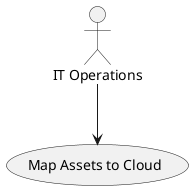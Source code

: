 @startuml


usecase "Map Assets to Cloud" as MapAssetstoCloud

Actor "IT Operations" as ITOperations

ITOperations --> MapAssetstoCloud



@enduml
